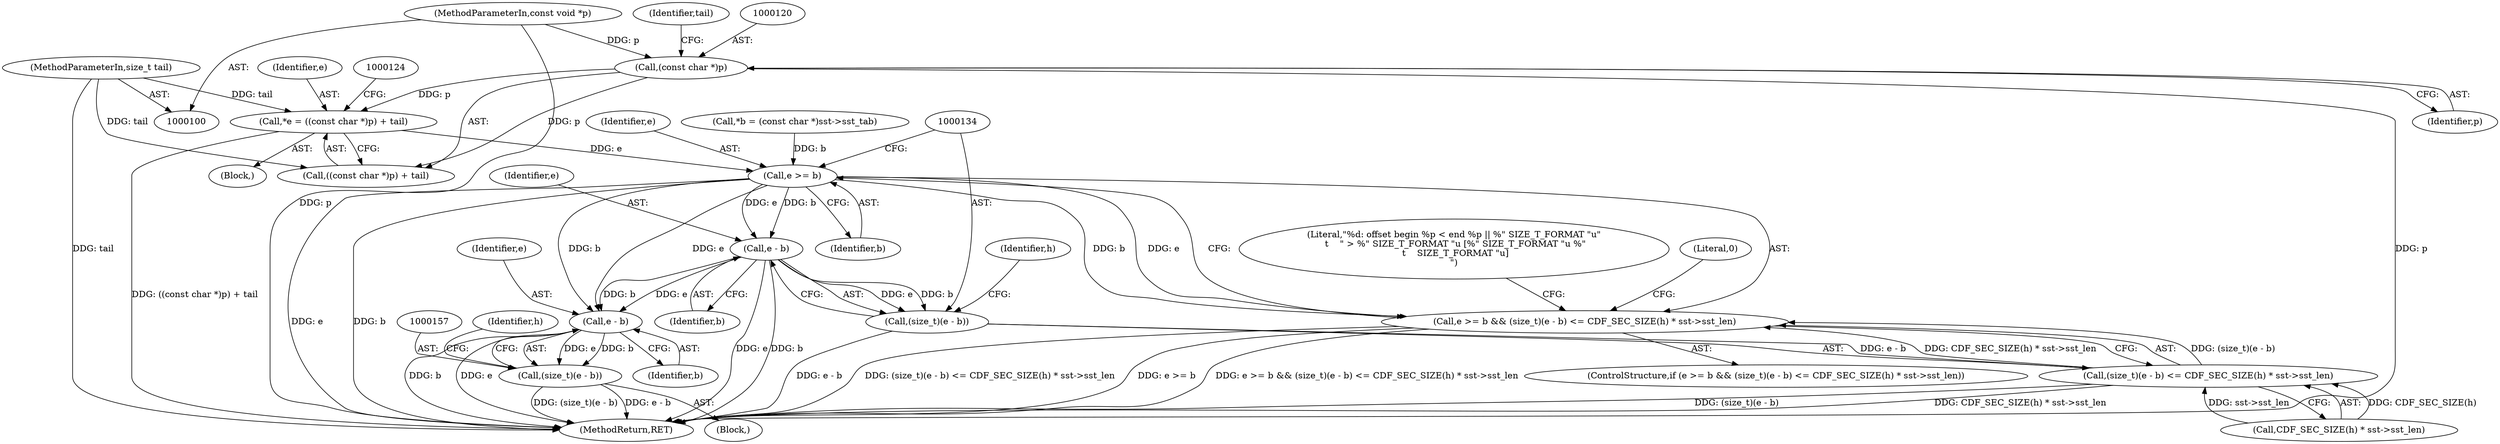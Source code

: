 digraph "1_file_36fadd29849b8087af9f4586f89dbf74ea45be67@pointer" {
"1000116" [label="(Call,*e = ((const char *)p) + tail)"];
"1000119" [label="(Call,(const char *)p)"];
"1000103" [label="(MethodParameterIn,const void *p)"];
"1000104" [label="(MethodParameterIn,size_t tail)"];
"1000129" [label="(Call,e >= b)"];
"1000128" [label="(Call,e >= b && (size_t)(e - b) <= CDF_SEC_SIZE(h) * sst->sst_len)"];
"1000135" [label="(Call,e - b)"];
"1000133" [label="(Call,(size_t)(e - b))"];
"1000132" [label="(Call,(size_t)(e - b) <= CDF_SEC_SIZE(h) * sst->sst_len)"];
"1000158" [label="(Call,e - b)"];
"1000156" [label="(Call,(size_t)(e - b))"];
"1000128" [label="(Call,e >= b && (size_t)(e - b) <= CDF_SEC_SIZE(h) * sst->sst_len)"];
"1000122" [label="(Identifier,tail)"];
"1000130" [label="(Identifier,e)"];
"1000137" [label="(Identifier,b)"];
"1000180" [label="(MethodReturn,RET)"];
"1000155" [label="(Block,)"];
"1000104" [label="(MethodParameterIn,size_t tail)"];
"1000117" [label="(Identifier,e)"];
"1000140" [label="(Identifier,h)"];
"1000156" [label="(Call,(size_t)(e - b))"];
"1000164" [label="(Identifier,h)"];
"1000119" [label="(Call,(const char *)p)"];
"1000118" [label="(Call,((const char *)p) + tail)"];
"1000136" [label="(Identifier,e)"];
"1000148" [label="(Literal,\"%d: offset begin %p < end %p || %\" SIZE_T_FORMAT \"u\"\n \t    \" > %\" SIZE_T_FORMAT \"u [%\" SIZE_T_FORMAT \"u %\"\n \t    SIZE_T_FORMAT \"u]\n\")"];
"1000135" [label="(Call,e - b)"];
"1000108" [label="(Call,*b = (const char *)sst->sst_tab)"];
"1000138" [label="(Call,CDF_SEC_SIZE(h) * sst->sst_len)"];
"1000160" [label="(Identifier,b)"];
"1000129" [label="(Call,e >= b)"];
"1000133" [label="(Call,(size_t)(e - b))"];
"1000131" [label="(Identifier,b)"];
"1000159" [label="(Identifier,e)"];
"1000127" [label="(ControlStructure,if (e >= b && (size_t)(e - b) <= CDF_SEC_SIZE(h) * sst->sst_len))"];
"1000103" [label="(MethodParameterIn,const void *p)"];
"1000106" [label="(Block,)"];
"1000116" [label="(Call,*e = ((const char *)p) + tail)"];
"1000132" [label="(Call,(size_t)(e - b) <= CDF_SEC_SIZE(h) * sst->sst_len)"];
"1000145" [label="(Literal,0)"];
"1000158" [label="(Call,e - b)"];
"1000121" [label="(Identifier,p)"];
"1000116" -> "1000106"  [label="AST: "];
"1000116" -> "1000118"  [label="CFG: "];
"1000117" -> "1000116"  [label="AST: "];
"1000118" -> "1000116"  [label="AST: "];
"1000124" -> "1000116"  [label="CFG: "];
"1000116" -> "1000180"  [label="DDG: ((const char *)p) + tail"];
"1000119" -> "1000116"  [label="DDG: p"];
"1000104" -> "1000116"  [label="DDG: tail"];
"1000116" -> "1000129"  [label="DDG: e"];
"1000119" -> "1000118"  [label="AST: "];
"1000119" -> "1000121"  [label="CFG: "];
"1000120" -> "1000119"  [label="AST: "];
"1000121" -> "1000119"  [label="AST: "];
"1000122" -> "1000119"  [label="CFG: "];
"1000119" -> "1000180"  [label="DDG: p"];
"1000119" -> "1000118"  [label="DDG: p"];
"1000103" -> "1000119"  [label="DDG: p"];
"1000103" -> "1000100"  [label="AST: "];
"1000103" -> "1000180"  [label="DDG: p"];
"1000104" -> "1000100"  [label="AST: "];
"1000104" -> "1000180"  [label="DDG: tail"];
"1000104" -> "1000118"  [label="DDG: tail"];
"1000129" -> "1000128"  [label="AST: "];
"1000129" -> "1000131"  [label="CFG: "];
"1000130" -> "1000129"  [label="AST: "];
"1000131" -> "1000129"  [label="AST: "];
"1000134" -> "1000129"  [label="CFG: "];
"1000128" -> "1000129"  [label="CFG: "];
"1000129" -> "1000180"  [label="DDG: e"];
"1000129" -> "1000180"  [label="DDG: b"];
"1000129" -> "1000128"  [label="DDG: e"];
"1000129" -> "1000128"  [label="DDG: b"];
"1000108" -> "1000129"  [label="DDG: b"];
"1000129" -> "1000135"  [label="DDG: e"];
"1000129" -> "1000135"  [label="DDG: b"];
"1000129" -> "1000158"  [label="DDG: e"];
"1000129" -> "1000158"  [label="DDG: b"];
"1000128" -> "1000127"  [label="AST: "];
"1000128" -> "1000132"  [label="CFG: "];
"1000132" -> "1000128"  [label="AST: "];
"1000145" -> "1000128"  [label="CFG: "];
"1000148" -> "1000128"  [label="CFG: "];
"1000128" -> "1000180"  [label="DDG: (size_t)(e - b) <= CDF_SEC_SIZE(h) * sst->sst_len"];
"1000128" -> "1000180"  [label="DDG: e >= b"];
"1000128" -> "1000180"  [label="DDG: e >= b && (size_t)(e - b) <= CDF_SEC_SIZE(h) * sst->sst_len"];
"1000132" -> "1000128"  [label="DDG: (size_t)(e - b)"];
"1000132" -> "1000128"  [label="DDG: CDF_SEC_SIZE(h) * sst->sst_len"];
"1000135" -> "1000133"  [label="AST: "];
"1000135" -> "1000137"  [label="CFG: "];
"1000136" -> "1000135"  [label="AST: "];
"1000137" -> "1000135"  [label="AST: "];
"1000133" -> "1000135"  [label="CFG: "];
"1000135" -> "1000180"  [label="DDG: e"];
"1000135" -> "1000180"  [label="DDG: b"];
"1000135" -> "1000133"  [label="DDG: e"];
"1000135" -> "1000133"  [label="DDG: b"];
"1000135" -> "1000158"  [label="DDG: e"];
"1000135" -> "1000158"  [label="DDG: b"];
"1000133" -> "1000132"  [label="AST: "];
"1000134" -> "1000133"  [label="AST: "];
"1000140" -> "1000133"  [label="CFG: "];
"1000133" -> "1000180"  [label="DDG: e - b"];
"1000133" -> "1000132"  [label="DDG: e - b"];
"1000132" -> "1000138"  [label="CFG: "];
"1000138" -> "1000132"  [label="AST: "];
"1000132" -> "1000180"  [label="DDG: (size_t)(e - b)"];
"1000132" -> "1000180"  [label="DDG: CDF_SEC_SIZE(h) * sst->sst_len"];
"1000138" -> "1000132"  [label="DDG: CDF_SEC_SIZE(h)"];
"1000138" -> "1000132"  [label="DDG: sst->sst_len"];
"1000158" -> "1000156"  [label="AST: "];
"1000158" -> "1000160"  [label="CFG: "];
"1000159" -> "1000158"  [label="AST: "];
"1000160" -> "1000158"  [label="AST: "];
"1000156" -> "1000158"  [label="CFG: "];
"1000158" -> "1000180"  [label="DDG: b"];
"1000158" -> "1000180"  [label="DDG: e"];
"1000158" -> "1000156"  [label="DDG: e"];
"1000158" -> "1000156"  [label="DDG: b"];
"1000156" -> "1000155"  [label="AST: "];
"1000157" -> "1000156"  [label="AST: "];
"1000164" -> "1000156"  [label="CFG: "];
"1000156" -> "1000180"  [label="DDG: e - b"];
"1000156" -> "1000180"  [label="DDG: (size_t)(e - b)"];
}
